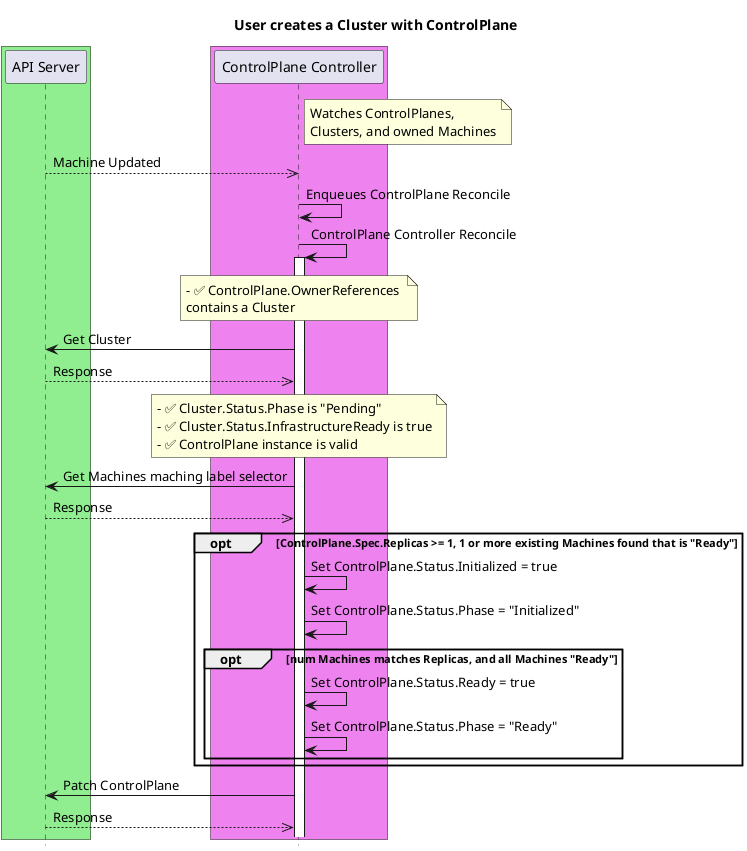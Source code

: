@startuml
title User creates a Cluster with ControlPlane

' -- GROUPS START ---

box #lightgreen
participant "API Server"
end box

box #violet
participant "ControlPlane Controller"
end box

' -- GROUPS END ---

note right of "ControlPlane Controller":Watches ControlPlanes,\nClusters, and owned Machines

"API Server"-->>"ControlPlane Controller": Machine Updated

"ControlPlane Controller"-> "ControlPlane Controller":Enqueues ControlPlane Reconcile

"ControlPlane Controller"-> "ControlPlane Controller":ControlPlane Controller Reconcile
activate "ControlPlane Controller"

note over "ControlPlane Controller": - ✅ ControlPlane.OwnerReferences \ncontains a Cluster

"ControlPlane Controller"->"API Server": Get Cluster
"ControlPlane Controller"<<--"API Server": Response

note over "ControlPlane Controller": - ✅ Cluster.Status.Phase is "Pending" \n- ✅ Cluster.Status.InfrastructureReady is true\n- ✅ ControlPlane instance is valid

"ControlPlane Controller"->"API Server": Get Machines maching label selector
"ControlPlane Controller"<<--"API Server": Response

opt ControlPlane.Spec.Replicas >= 1, 1 or more existing Machines found that is "Ready"

"ControlPlane Controller"-> "ControlPlane Controller":Set ControlPlane.Status.Initialized = true
"ControlPlane Controller"-> "ControlPlane Controller":Set ControlPlane.Status.Phase = "Initialized"

opt num Machines matches Replicas, and all Machines "Ready"

"ControlPlane Controller"-> "ControlPlane Controller":Set ControlPlane.Status.Ready = true
"ControlPlane Controller"-> "ControlPlane Controller":Set ControlPlane.Status.Phase = "Ready"

end

end

"ControlPlane Controller"->"API Server": Patch ControlPlane
"ControlPlane Controller"<<--"API Server": Response

hide footbox
@enduml
